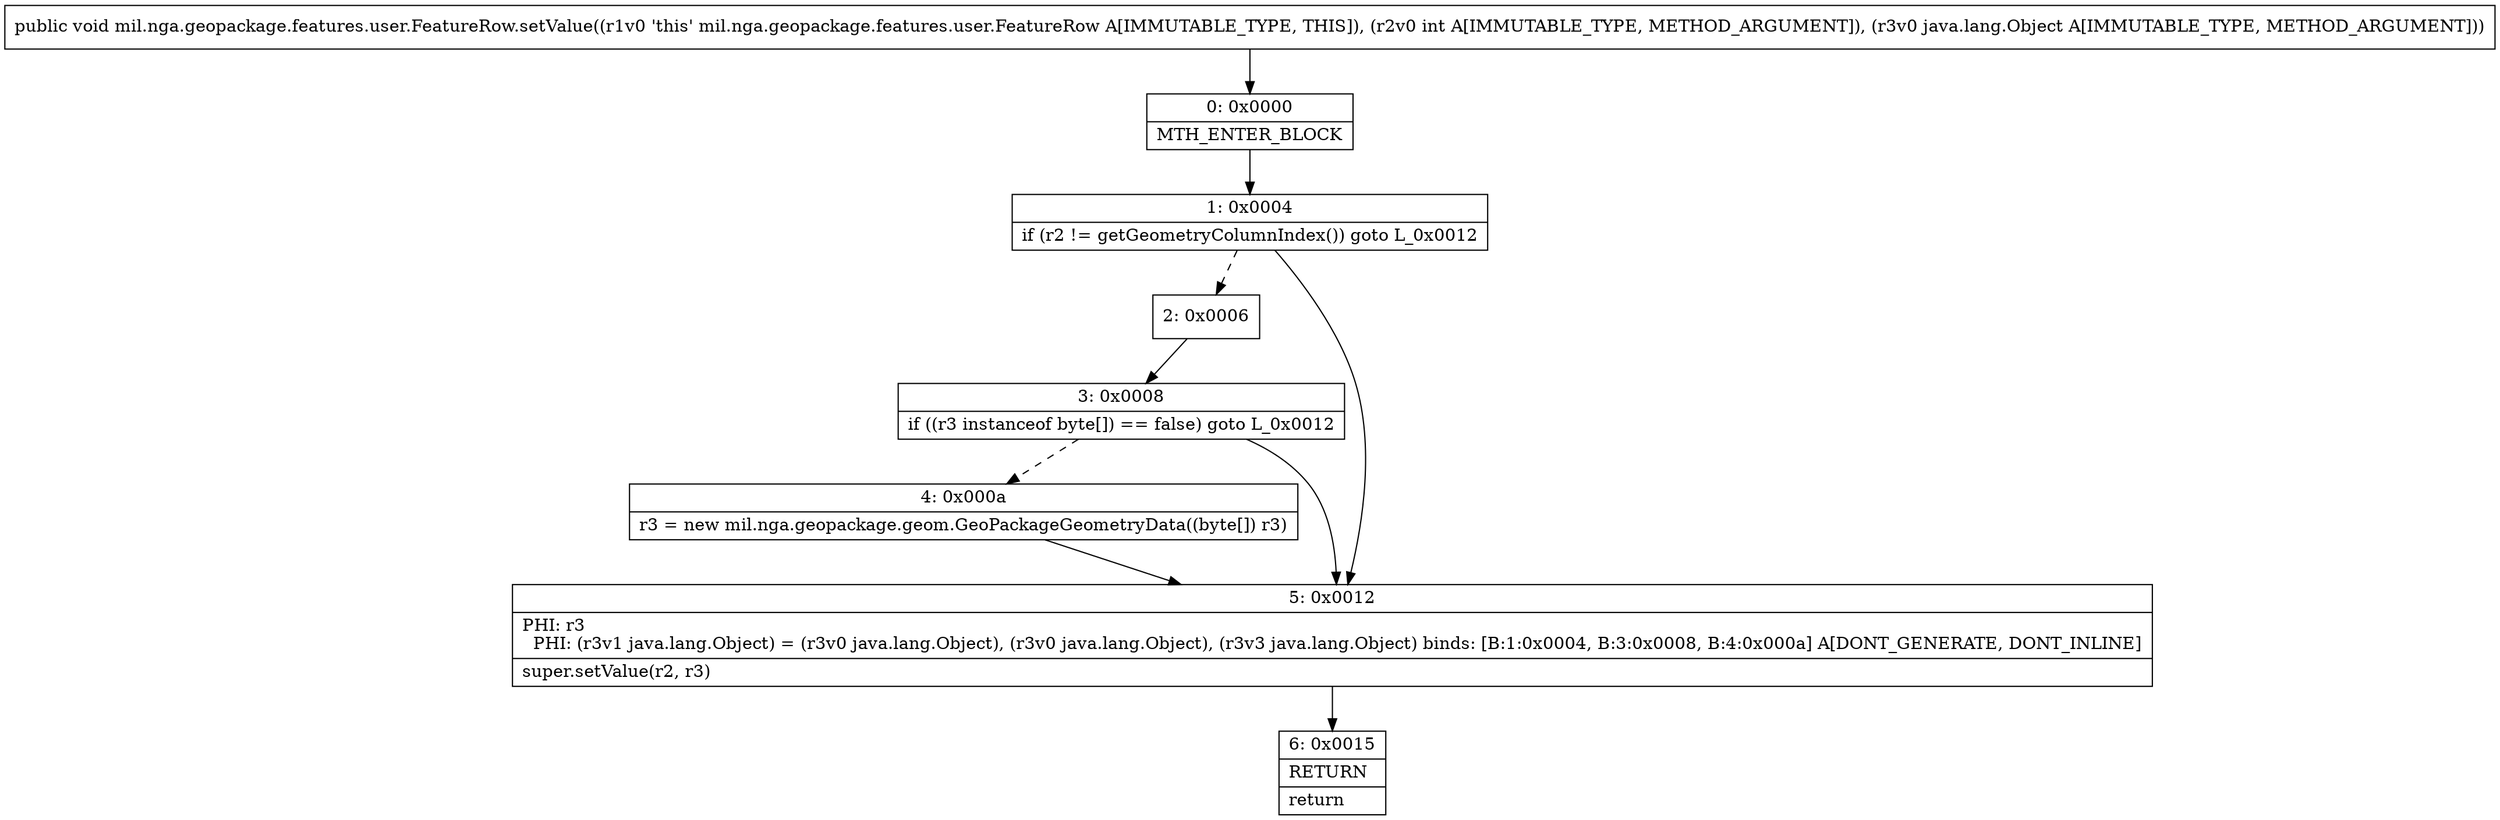 digraph "CFG formil.nga.geopackage.features.user.FeatureRow.setValue(ILjava\/lang\/Object;)V" {
Node_0 [shape=record,label="{0\:\ 0x0000|MTH_ENTER_BLOCK\l}"];
Node_1 [shape=record,label="{1\:\ 0x0004|if (r2 != getGeometryColumnIndex()) goto L_0x0012\l}"];
Node_2 [shape=record,label="{2\:\ 0x0006}"];
Node_3 [shape=record,label="{3\:\ 0x0008|if ((r3 instanceof byte[]) == false) goto L_0x0012\l}"];
Node_4 [shape=record,label="{4\:\ 0x000a|r3 = new mil.nga.geopackage.geom.GeoPackageGeometryData((byte[]) r3)\l}"];
Node_5 [shape=record,label="{5\:\ 0x0012|PHI: r3 \l  PHI: (r3v1 java.lang.Object) = (r3v0 java.lang.Object), (r3v0 java.lang.Object), (r3v3 java.lang.Object) binds: [B:1:0x0004, B:3:0x0008, B:4:0x000a] A[DONT_GENERATE, DONT_INLINE]\l|super.setValue(r2, r3)\l}"];
Node_6 [shape=record,label="{6\:\ 0x0015|RETURN\l|return\l}"];
MethodNode[shape=record,label="{public void mil.nga.geopackage.features.user.FeatureRow.setValue((r1v0 'this' mil.nga.geopackage.features.user.FeatureRow A[IMMUTABLE_TYPE, THIS]), (r2v0 int A[IMMUTABLE_TYPE, METHOD_ARGUMENT]), (r3v0 java.lang.Object A[IMMUTABLE_TYPE, METHOD_ARGUMENT])) }"];
MethodNode -> Node_0;
Node_0 -> Node_1;
Node_1 -> Node_2[style=dashed];
Node_1 -> Node_5;
Node_2 -> Node_3;
Node_3 -> Node_4[style=dashed];
Node_3 -> Node_5;
Node_4 -> Node_5;
Node_5 -> Node_6;
}

